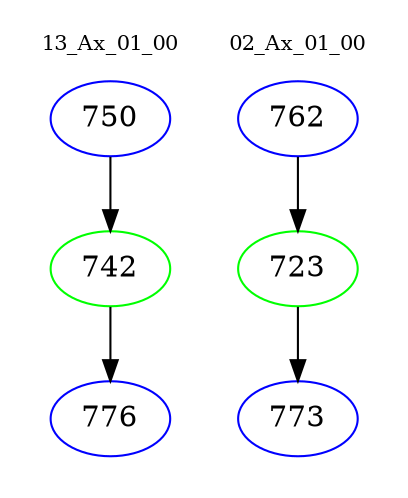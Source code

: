 digraph{
subgraph cluster_0 {
color = white
label = "13_Ax_01_00";
fontsize=10;
T0_750 [label="750", color="blue"]
T0_750 -> T0_742 [color="black"]
T0_742 [label="742", color="green"]
T0_742 -> T0_776 [color="black"]
T0_776 [label="776", color="blue"]
}
subgraph cluster_1 {
color = white
label = "02_Ax_01_00";
fontsize=10;
T1_762 [label="762", color="blue"]
T1_762 -> T1_723 [color="black"]
T1_723 [label="723", color="green"]
T1_723 -> T1_773 [color="black"]
T1_773 [label="773", color="blue"]
}
}
